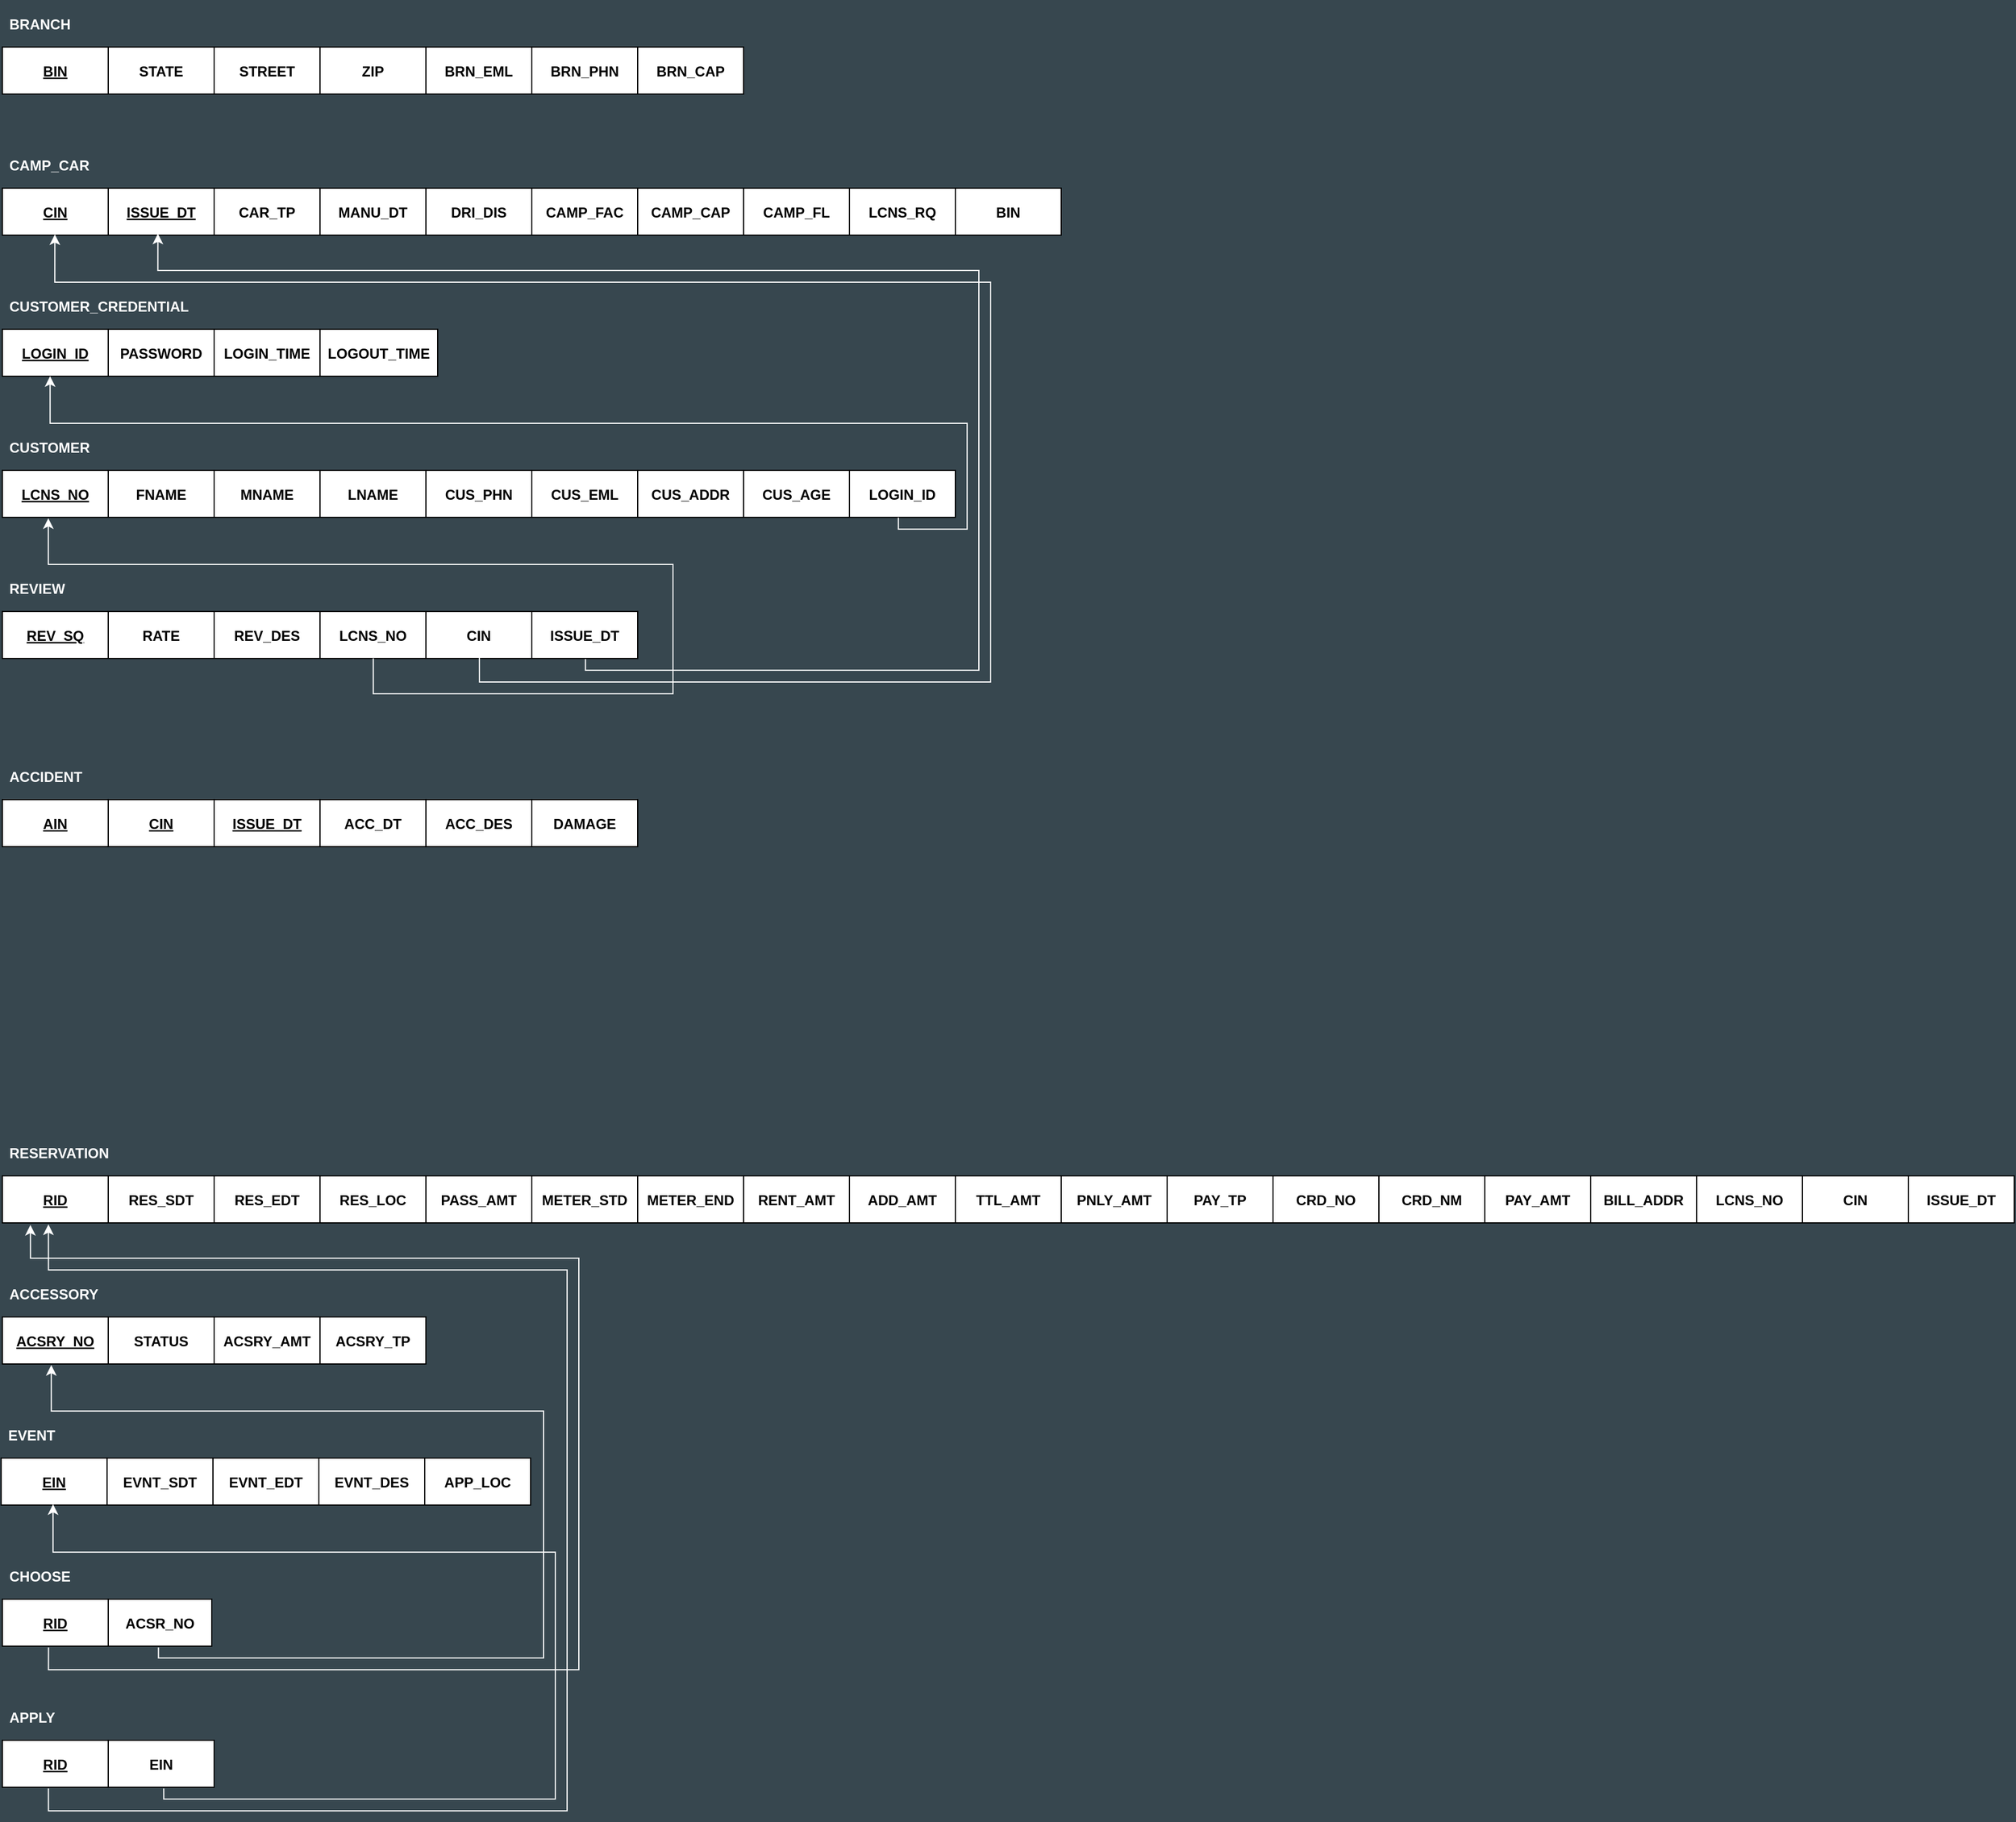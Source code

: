 <mxfile version="18.2.0" type="device"><diagram id="OeInUPXGDhmNRw2OrBSM" name="Page-1"><mxGraphModel dx="1363" dy="743" grid="0" gridSize="10" guides="0" tooltips="1" connect="1" arrows="1" fold="1" page="0" pageScale="1" pageWidth="827" pageHeight="1169" background="#37474F" math="0" shadow="0"><root><mxCell id="0"/><mxCell id="1" parent="0"/><mxCell id="9LMKKN9ec8ngBWzHDfJr-1" value="" style="whiteSpace=wrap;html=1;align=center;" parent="1" vertex="1"><mxGeometry x="40" y="200" width="900" height="40" as="geometry"/></mxCell><mxCell id="9LMKKN9ec8ngBWzHDfJr-2" value="CIN" style="text;strokeColor=default;fillColor=none;spacingLeft=4;spacingRight=4;overflow=hidden;rotatable=0;points=[[0,0.5],[1,0.5]];portConstraint=eastwest;fontSize=12;align=center;verticalAlign=middle;fontStyle=5" parent="1" vertex="1"><mxGeometry x="40" y="200" width="90" height="40" as="geometry"/></mxCell><mxCell id="9LMKKN9ec8ngBWzHDfJr-3" value="ISSUE_DT" style="text;strokeColor=default;fillColor=none;spacingLeft=4;spacingRight=4;overflow=hidden;rotatable=0;points=[[0,0.5],[1,0.5]];portConstraint=eastwest;fontSize=12;align=center;verticalAlign=middle;fontStyle=5" parent="1" vertex="1"><mxGeometry x="130" y="200" width="90" height="40" as="geometry"/></mxCell><mxCell id="9LMKKN9ec8ngBWzHDfJr-4" value="CAR_TP" style="text;strokeColor=default;fillColor=none;spacingLeft=4;spacingRight=4;overflow=hidden;rotatable=0;points=[[0,0.5],[1,0.5]];portConstraint=eastwest;fontSize=12;align=center;verticalAlign=middle;fontStyle=1" parent="1" vertex="1"><mxGeometry x="220" y="200" width="90" height="40" as="geometry"/></mxCell><mxCell id="9LMKKN9ec8ngBWzHDfJr-5" value="CAMP_FAC" style="text;strokeColor=default;fillColor=none;spacingLeft=4;spacingRight=4;overflow=hidden;rotatable=0;points=[[0,0.5],[1,0.5]];portConstraint=eastwest;fontSize=12;align=center;verticalAlign=middle;fontStyle=1" parent="1" vertex="1"><mxGeometry x="490" y="200" width="90" height="40" as="geometry"/></mxCell><mxCell id="9LMKKN9ec8ngBWzHDfJr-6" value="DRI_DIS" style="text;strokeColor=default;fillColor=none;spacingLeft=4;spacingRight=4;overflow=hidden;rotatable=0;points=[[0,0.5],[1,0.5]];portConstraint=eastwest;fontSize=12;align=center;verticalAlign=middle;fontStyle=1" parent="1" vertex="1"><mxGeometry x="400" y="200" width="90" height="40" as="geometry"/></mxCell><mxCell id="9LMKKN9ec8ngBWzHDfJr-7" value="MANU_DT" style="text;strokeColor=default;fillColor=none;spacingLeft=4;spacingRight=4;overflow=hidden;rotatable=0;points=[[0,0.5],[1,0.5]];portConstraint=eastwest;fontSize=12;align=center;verticalAlign=middle;fontStyle=1" parent="1" vertex="1"><mxGeometry x="310" y="200" width="90" height="40" as="geometry"/></mxCell><mxCell id="9LMKKN9ec8ngBWzHDfJr-8" value="CAMP_CAP" style="text;strokeColor=default;fillColor=none;spacingLeft=4;spacingRight=4;overflow=hidden;rotatable=0;points=[[0,0.5],[1,0.5]];portConstraint=eastwest;fontSize=12;align=center;verticalAlign=middle;fontStyle=1" parent="1" vertex="1"><mxGeometry x="580" y="200" width="90" height="40" as="geometry"/></mxCell><mxCell id="9LMKKN9ec8ngBWzHDfJr-9" value="CAMP_FL" style="text;strokeColor=default;fillColor=none;spacingLeft=4;spacingRight=4;overflow=hidden;rotatable=0;points=[[0,0.5],[1,0.5]];portConstraint=eastwest;fontSize=12;align=center;verticalAlign=middle;fontStyle=1" parent="1" vertex="1"><mxGeometry x="670" y="200" width="90" height="40" as="geometry"/></mxCell><mxCell id="9LMKKN9ec8ngBWzHDfJr-10" value="LCNS_RQ" style="text;strokeColor=default;fillColor=none;spacingLeft=4;spacingRight=4;overflow=hidden;rotatable=0;points=[[0,0.5],[1,0.5]];portConstraint=eastwest;fontSize=12;align=center;verticalAlign=middle;fontStyle=1" parent="1" vertex="1"><mxGeometry x="760" y="200" width="90" height="40" as="geometry"/></mxCell><mxCell id="9LMKKN9ec8ngBWzHDfJr-11" value="" style="whiteSpace=wrap;html=1;align=center;" parent="1" vertex="1"><mxGeometry x="40" y="320" width="370" height="40" as="geometry"/></mxCell><mxCell id="9LMKKN9ec8ngBWzHDfJr-12" value="LOGIN_ID" style="text;strokeColor=default;fillColor=none;spacingLeft=4;spacingRight=4;overflow=hidden;rotatable=0;points=[[0,0.5],[1,0.5]];portConstraint=eastwest;fontSize=12;align=center;verticalAlign=middle;fontStyle=5" parent="1" vertex="1"><mxGeometry x="40" y="320" width="90" height="40" as="geometry"/></mxCell><mxCell id="9LMKKN9ec8ngBWzHDfJr-13" value="PASSWORD" style="text;strokeColor=default;fillColor=none;spacingLeft=4;spacingRight=4;overflow=hidden;rotatable=0;points=[[0,0.5],[1,0.5]];portConstraint=eastwest;fontSize=12;align=center;verticalAlign=middle;fontStyle=1" parent="1" vertex="1"><mxGeometry x="130" y="320" width="90" height="40" as="geometry"/></mxCell><mxCell id="9LMKKN9ec8ngBWzHDfJr-14" value="LOGIN_TIME" style="text;strokeColor=default;fillColor=none;spacingLeft=4;spacingRight=4;overflow=hidden;rotatable=0;points=[[0,0.5],[1,0.5]];portConstraint=eastwest;fontSize=12;align=center;verticalAlign=middle;fontStyle=1" parent="1" vertex="1"><mxGeometry x="220" y="320" width="90" height="40" as="geometry"/></mxCell><mxCell id="9LMKKN9ec8ngBWzHDfJr-15" value="LOGOUT_TIME" style="text;strokeColor=default;fillColor=none;spacingLeft=4;spacingRight=4;overflow=hidden;rotatable=0;points=[[0,0.5],[1,0.5]];portConstraint=eastwest;fontSize=12;align=center;verticalAlign=middle;fontStyle=1" parent="1" vertex="1"><mxGeometry x="310" y="320" width="100" height="40" as="geometry"/></mxCell><mxCell id="9LMKKN9ec8ngBWzHDfJr-16" value="" style="whiteSpace=wrap;html=1;align=center;" parent="1" vertex="1"><mxGeometry x="39" y="1280" width="450" height="40" as="geometry"/></mxCell><mxCell id="9LMKKN9ec8ngBWzHDfJr-17" value="EIN" style="text;strokeColor=default;fillColor=none;spacingLeft=4;spacingRight=4;overflow=hidden;rotatable=0;points=[[0,0.5],[1,0.5]];portConstraint=eastwest;fontSize=12;align=center;verticalAlign=middle;fontStyle=5" parent="1" vertex="1"><mxGeometry x="39" y="1280" width="90" height="40" as="geometry"/></mxCell><mxCell id="9LMKKN9ec8ngBWzHDfJr-18" value="EVNT_SDT" style="text;strokeColor=default;fillColor=none;spacingLeft=4;spacingRight=4;overflow=hidden;rotatable=0;points=[[0,0.5],[1,0.5]];portConstraint=eastwest;fontSize=12;align=center;verticalAlign=middle;fontStyle=1" parent="1" vertex="1"><mxGeometry x="129" y="1280" width="90" height="40" as="geometry"/></mxCell><mxCell id="9LMKKN9ec8ngBWzHDfJr-19" value="EVNT_EDT" style="text;strokeColor=default;fillColor=none;spacingLeft=4;spacingRight=4;overflow=hidden;rotatable=0;points=[[0,0.5],[1,0.5]];portConstraint=eastwest;fontSize=12;align=center;verticalAlign=middle;fontStyle=1" parent="1" vertex="1"><mxGeometry x="219" y="1280" width="90" height="40" as="geometry"/></mxCell><mxCell id="9LMKKN9ec8ngBWzHDfJr-20" value="APP_LOC" style="text;strokeColor=default;fillColor=none;spacingLeft=4;spacingRight=4;overflow=hidden;rotatable=0;points=[[0,0.5],[1,0.5]];portConstraint=eastwest;fontSize=12;align=center;verticalAlign=middle;fontStyle=1" parent="1" vertex="1"><mxGeometry x="399" y="1280" width="90" height="40" as="geometry"/></mxCell><mxCell id="9LMKKN9ec8ngBWzHDfJr-21" value="EVNT_DES" style="text;strokeColor=default;fillColor=none;spacingLeft=4;spacingRight=4;overflow=hidden;rotatable=0;points=[[0,0.5],[1,0.5]];portConstraint=eastwest;fontSize=12;align=center;verticalAlign=middle;fontStyle=1" parent="1" vertex="1"><mxGeometry x="309" y="1280" width="90" height="40" as="geometry"/></mxCell><mxCell id="9LMKKN9ec8ngBWzHDfJr-22" value="" style="whiteSpace=wrap;html=1;align=center;" parent="1" vertex="1"><mxGeometry x="40" y="720" width="540" height="40" as="geometry"/></mxCell><mxCell id="9LMKKN9ec8ngBWzHDfJr-23" value="AIN" style="text;strokeColor=default;fillColor=none;spacingLeft=4;spacingRight=4;overflow=hidden;rotatable=0;points=[[0,0.5],[1,0.5]];portConstraint=eastwest;fontSize=12;align=center;verticalAlign=middle;fontStyle=5" parent="1" vertex="1"><mxGeometry x="40" y="720" width="90" height="40" as="geometry"/></mxCell><mxCell id="9LMKKN9ec8ngBWzHDfJr-24" value="DAMAGE" style="text;strokeColor=default;fillColor=none;spacingLeft=4;spacingRight=4;overflow=hidden;rotatable=0;points=[[0,0.5],[1,0.5]];portConstraint=eastwest;fontSize=12;align=center;verticalAlign=middle;fontStyle=1" parent="1" vertex="1"><mxGeometry x="490" y="720" width="90" height="40" as="geometry"/></mxCell><mxCell id="9LMKKN9ec8ngBWzHDfJr-25" value="ACC_DES" style="text;strokeColor=default;fillColor=none;spacingLeft=4;spacingRight=4;overflow=hidden;rotatable=0;points=[[0,0.5],[1,0.5]];portConstraint=eastwest;fontSize=12;align=center;verticalAlign=middle;fontStyle=1" parent="1" vertex="1"><mxGeometry x="400" y="720" width="90" height="40" as="geometry"/></mxCell><mxCell id="9LMKKN9ec8ngBWzHDfJr-26" value="ACC_DT" style="text;strokeColor=default;fillColor=none;spacingLeft=4;spacingRight=4;overflow=hidden;rotatable=0;points=[[0,0.5],[1,0.5]];portConstraint=eastwest;fontSize=12;align=center;verticalAlign=middle;fontStyle=1" parent="1" vertex="1"><mxGeometry x="310" y="720" width="90" height="40" as="geometry"/></mxCell><mxCell id="9LMKKN9ec8ngBWzHDfJr-27" value="" style="whiteSpace=wrap;html=1;align=center;" parent="1" vertex="1"><mxGeometry x="40" y="440" width="810" height="40" as="geometry"/></mxCell><mxCell id="9LMKKN9ec8ngBWzHDfJr-28" value="LCNS_NO" style="text;strokeColor=default;fillColor=none;spacingLeft=4;spacingRight=4;overflow=hidden;rotatable=0;points=[[0,0.5],[1,0.5]];portConstraint=eastwest;fontSize=12;align=center;verticalAlign=middle;fontStyle=5" parent="1" vertex="1"><mxGeometry x="40" y="440" width="90" height="40" as="geometry"/></mxCell><mxCell id="9LMKKN9ec8ngBWzHDfJr-29" value="FNAME" style="text;strokeColor=default;fillColor=none;spacingLeft=4;spacingRight=4;overflow=hidden;rotatable=0;points=[[0,0.5],[1,0.5]];portConstraint=eastwest;fontSize=12;align=center;verticalAlign=middle;fontStyle=1" parent="1" vertex="1"><mxGeometry x="130" y="440" width="90" height="40" as="geometry"/></mxCell><mxCell id="9LMKKN9ec8ngBWzHDfJr-30" value="MNAME" style="text;strokeColor=default;fillColor=none;spacingLeft=4;spacingRight=4;overflow=hidden;rotatable=0;points=[[0,0.5],[1,0.5]];portConstraint=eastwest;fontSize=12;align=center;verticalAlign=middle;fontStyle=1" parent="1" vertex="1"><mxGeometry x="220" y="440" width="90" height="40" as="geometry"/></mxCell><mxCell id="9LMKKN9ec8ngBWzHDfJr-31" value="CUS_EML" style="text;strokeColor=default;fillColor=none;spacingLeft=4;spacingRight=4;overflow=hidden;rotatable=0;points=[[0,0.5],[1,0.5]];portConstraint=eastwest;fontSize=12;align=center;verticalAlign=middle;fontStyle=1" parent="1" vertex="1"><mxGeometry x="490" y="440" width="90" height="40" as="geometry"/></mxCell><mxCell id="9LMKKN9ec8ngBWzHDfJr-32" value="CUS_PHN" style="text;strokeColor=default;fillColor=none;spacingLeft=4;spacingRight=4;overflow=hidden;rotatable=0;points=[[0,0.5],[1,0.5]];portConstraint=eastwest;fontSize=12;align=center;verticalAlign=middle;fontStyle=1" parent="1" vertex="1"><mxGeometry x="400" y="440" width="90" height="40" as="geometry"/></mxCell><mxCell id="9LMKKN9ec8ngBWzHDfJr-33" value="LNAME" style="text;strokeColor=default;fillColor=none;spacingLeft=4;spacingRight=4;overflow=hidden;rotatable=0;points=[[0,0.5],[1,0.5]];portConstraint=eastwest;fontSize=12;align=center;verticalAlign=middle;fontStyle=1" parent="1" vertex="1"><mxGeometry x="310" y="440" width="90" height="40" as="geometry"/></mxCell><mxCell id="9LMKKN9ec8ngBWzHDfJr-34" value="CUS_ADDR" style="text;strokeColor=default;fillColor=none;spacingLeft=4;spacingRight=4;overflow=hidden;rotatable=0;points=[[0,0.5],[1,0.5]];portConstraint=eastwest;fontSize=12;align=center;verticalAlign=middle;fontStyle=1" parent="1" vertex="1"><mxGeometry x="580" y="440" width="90" height="40" as="geometry"/></mxCell><mxCell id="9LMKKN9ec8ngBWzHDfJr-35" value="CUS_AGE" style="text;strokeColor=default;fillColor=none;spacingLeft=4;spacingRight=4;overflow=hidden;rotatable=0;points=[[0,0.5],[1,0.5]];portConstraint=eastwest;fontSize=12;align=center;verticalAlign=middle;fontStyle=1" parent="1" vertex="1"><mxGeometry x="670" y="440" width="90" height="40" as="geometry"/></mxCell><mxCell id="9LMKKN9ec8ngBWzHDfJr-36" value="" style="whiteSpace=wrap;html=1;align=center;" parent="1" vertex="1"><mxGeometry x="40" y="560" width="540" height="40" as="geometry"/></mxCell><mxCell id="9LMKKN9ec8ngBWzHDfJr-37" value="REV_SQ" style="text;strokeColor=default;fillColor=none;spacingLeft=4;spacingRight=4;overflow=hidden;rotatable=0;points=[[0,0.5],[1,0.5]];portConstraint=eastwest;fontSize=12;align=center;verticalAlign=middle;fontStyle=5" parent="1" vertex="1"><mxGeometry x="40" y="560" width="90" height="40" as="geometry"/></mxCell><mxCell id="9LMKKN9ec8ngBWzHDfJr-38" value="RATE" style="text;strokeColor=default;fillColor=none;spacingLeft=4;spacingRight=4;overflow=hidden;rotatable=0;points=[[0,0.5],[1,0.5]];portConstraint=eastwest;fontSize=12;align=center;verticalAlign=middle;fontStyle=1" parent="1" vertex="1"><mxGeometry x="130" y="560" width="90" height="40" as="geometry"/></mxCell><mxCell id="9LMKKN9ec8ngBWzHDfJr-39" value="REV_DES" style="text;strokeColor=default;fillColor=none;spacingLeft=4;spacingRight=4;overflow=hidden;rotatable=0;points=[[0,0.5],[1,0.5]];portConstraint=eastwest;fontSize=12;align=center;verticalAlign=middle;fontStyle=1" parent="1" vertex="1"><mxGeometry x="220" y="560" width="90" height="40" as="geometry"/></mxCell><mxCell id="9LMKKN9ec8ngBWzHDfJr-40" value="CIN" style="text;strokeColor=default;fillColor=none;spacingLeft=4;spacingRight=4;overflow=hidden;rotatable=0;points=[[0,0.5],[1,0.5]];portConstraint=eastwest;fontSize=12;align=center;verticalAlign=middle;fontStyle=1" parent="1" vertex="1"><mxGeometry x="400" y="560" width="90" height="40" as="geometry"/></mxCell><mxCell id="9LMKKN9ec8ngBWzHDfJr-41" value="" style="whiteSpace=wrap;html=1;align=center;" parent="1" vertex="1"><mxGeometry x="40" y="1040" width="1710" height="40" as="geometry"/></mxCell><mxCell id="9LMKKN9ec8ngBWzHDfJr-42" value="RID" style="text;strokeColor=default;fillColor=none;spacingLeft=4;spacingRight=4;overflow=hidden;rotatable=0;points=[[0,0.5],[1,0.5]];portConstraint=eastwest;fontSize=12;align=center;verticalAlign=middle;fontStyle=5" parent="1" vertex="1"><mxGeometry x="40" y="1040" width="90" height="40" as="geometry"/></mxCell><mxCell id="9LMKKN9ec8ngBWzHDfJr-43" value="RES_SDT" style="text;strokeColor=default;fillColor=none;spacingLeft=4;spacingRight=4;overflow=hidden;rotatable=0;points=[[0,0.5],[1,0.5]];portConstraint=eastwest;fontSize=12;align=center;verticalAlign=middle;fontStyle=1" parent="1" vertex="1"><mxGeometry x="130" y="1040" width="90" height="40" as="geometry"/></mxCell><mxCell id="9LMKKN9ec8ngBWzHDfJr-44" value="RES_EDT" style="text;strokeColor=default;fillColor=none;spacingLeft=4;spacingRight=4;overflow=hidden;rotatable=0;points=[[0,0.5],[1,0.5]];portConstraint=eastwest;fontSize=12;align=center;verticalAlign=middle;fontStyle=1" parent="1" vertex="1"><mxGeometry x="220" y="1040" width="90" height="40" as="geometry"/></mxCell><mxCell id="9LMKKN9ec8ngBWzHDfJr-45" value="METER_STD" style="text;strokeColor=default;fillColor=none;spacingLeft=4;spacingRight=4;overflow=hidden;rotatable=0;points=[[0,0.5],[1,0.5]];portConstraint=eastwest;fontSize=12;align=center;verticalAlign=middle;fontStyle=1" parent="1" vertex="1"><mxGeometry x="490" y="1040" width="90" height="40" as="geometry"/></mxCell><mxCell id="9LMKKN9ec8ngBWzHDfJr-46" value="PASS_AMT" style="text;strokeColor=default;fillColor=none;spacingLeft=4;spacingRight=4;overflow=hidden;rotatable=0;points=[[0,0.5],[1,0.5]];portConstraint=eastwest;fontSize=12;align=center;verticalAlign=middle;fontStyle=1" parent="1" vertex="1"><mxGeometry x="400" y="1040" width="90" height="40" as="geometry"/></mxCell><mxCell id="9LMKKN9ec8ngBWzHDfJr-47" value="RES_LOC" style="text;strokeColor=default;fillColor=none;spacingLeft=4;spacingRight=4;overflow=hidden;rotatable=0;points=[[0,0.5],[1,0.5]];portConstraint=eastwest;fontSize=12;align=center;verticalAlign=middle;fontStyle=1" parent="1" vertex="1"><mxGeometry x="310" y="1040" width="90" height="40" as="geometry"/></mxCell><mxCell id="9LMKKN9ec8ngBWzHDfJr-48" value="METER_END" style="text;strokeColor=default;fillColor=none;spacingLeft=4;spacingRight=4;overflow=hidden;rotatable=0;points=[[0,0.5],[1,0.5]];portConstraint=eastwest;fontSize=12;align=center;verticalAlign=middle;fontStyle=1" parent="1" vertex="1"><mxGeometry x="580" y="1040" width="90" height="40" as="geometry"/></mxCell><mxCell id="9LMKKN9ec8ngBWzHDfJr-49" value="RENT_AMT" style="text;strokeColor=default;fillColor=none;spacingLeft=4;spacingRight=4;overflow=hidden;rotatable=0;points=[[0,0.5],[1,0.5]];portConstraint=eastwest;fontSize=12;align=center;verticalAlign=middle;fontStyle=1" parent="1" vertex="1"><mxGeometry x="670" y="1040" width="90" height="40" as="geometry"/></mxCell><mxCell id="9LMKKN9ec8ngBWzHDfJr-50" value="ADD_AMT" style="text;strokeColor=default;fillColor=none;spacingLeft=4;spacingRight=4;overflow=hidden;rotatable=0;points=[[0,0.5],[1,0.5]];portConstraint=eastwest;fontSize=12;align=center;verticalAlign=middle;fontStyle=1" parent="1" vertex="1"><mxGeometry x="760" y="1040" width="90" height="40" as="geometry"/></mxCell><mxCell id="9LMKKN9ec8ngBWzHDfJr-51" value="PAY_AMT" style="text;strokeColor=default;fillColor=none;spacingLeft=4;spacingRight=4;overflow=hidden;rotatable=0;points=[[0,0.5],[1,0.5]];portConstraint=eastwest;fontSize=12;align=center;verticalAlign=middle;fontStyle=1" parent="1" vertex="1"><mxGeometry x="1300" y="1040" width="90" height="40" as="geometry"/></mxCell><mxCell id="9LMKKN9ec8ngBWzHDfJr-52" value="" style="whiteSpace=wrap;html=1;align=center;" parent="1" vertex="1"><mxGeometry x="40" y="80" width="630" height="40" as="geometry"/></mxCell><mxCell id="9LMKKN9ec8ngBWzHDfJr-53" value="BIN" style="text;strokeColor=default;fillColor=none;spacingLeft=4;spacingRight=4;overflow=hidden;rotatable=0;points=[[0,0.5],[1,0.5]];portConstraint=eastwest;fontSize=12;align=center;verticalAlign=middle;fontStyle=5" parent="1" vertex="1"><mxGeometry x="40" y="80" width="90" height="40" as="geometry"/></mxCell><mxCell id="9LMKKN9ec8ngBWzHDfJr-54" value="STATE" style="text;strokeColor=default;fillColor=none;spacingLeft=4;spacingRight=4;overflow=hidden;rotatable=0;points=[[0,0.5],[1,0.5]];portConstraint=eastwest;fontSize=12;align=center;verticalAlign=middle;fontStyle=1" parent="1" vertex="1"><mxGeometry x="130" y="80" width="90" height="40" as="geometry"/></mxCell><mxCell id="9LMKKN9ec8ngBWzHDfJr-55" value="STREET" style="text;strokeColor=default;fillColor=none;spacingLeft=4;spacingRight=4;overflow=hidden;rotatable=0;points=[[0,0.5],[1,0.5]];portConstraint=eastwest;fontSize=12;align=center;verticalAlign=middle;fontStyle=1" parent="1" vertex="1"><mxGeometry x="220" y="80" width="90" height="40" as="geometry"/></mxCell><mxCell id="9LMKKN9ec8ngBWzHDfJr-56" value="BRN_PHN" style="text;strokeColor=default;fillColor=none;spacingLeft=4;spacingRight=4;overflow=hidden;rotatable=0;points=[[0,0.5],[1,0.5]];portConstraint=eastwest;fontSize=12;align=center;verticalAlign=middle;fontStyle=1" parent="1" vertex="1"><mxGeometry x="490" y="80" width="90" height="40" as="geometry"/></mxCell><mxCell id="9LMKKN9ec8ngBWzHDfJr-57" value="BRN_EML" style="text;strokeColor=default;fillColor=none;spacingLeft=4;spacingRight=4;overflow=hidden;rotatable=0;points=[[0,0.5],[1,0.5]];portConstraint=eastwest;fontSize=12;align=center;verticalAlign=middle;fontStyle=1" parent="1" vertex="1"><mxGeometry x="400" y="80" width="90" height="40" as="geometry"/></mxCell><mxCell id="9LMKKN9ec8ngBWzHDfJr-58" value="ZIP" style="text;strokeColor=default;fillColor=none;spacingLeft=4;spacingRight=4;overflow=hidden;rotatable=0;points=[[0,0.5],[1,0.5]];portConstraint=eastwest;fontSize=12;align=center;verticalAlign=middle;fontStyle=1" parent="1" vertex="1"><mxGeometry x="310" y="80" width="90" height="40" as="geometry"/></mxCell><mxCell id="9LMKKN9ec8ngBWzHDfJr-59" value="BRN_CAP" style="text;strokeColor=default;fillColor=none;spacingLeft=4;spacingRight=4;overflow=hidden;rotatable=0;points=[[0,0.5],[1,0.5]];portConstraint=eastwest;fontSize=12;align=center;verticalAlign=middle;fontStyle=1" parent="1" vertex="1"><mxGeometry x="580" y="80" width="90" height="40" as="geometry"/></mxCell><mxCell id="9LMKKN9ec8ngBWzHDfJr-68" value="" style="whiteSpace=wrap;html=1;align=center;" parent="1" vertex="1"><mxGeometry x="40" y="1160" width="360" height="40" as="geometry"/></mxCell><mxCell id="9LMKKN9ec8ngBWzHDfJr-69" value="ACSRY_NO" style="text;strokeColor=default;fillColor=none;spacingLeft=4;spacingRight=4;overflow=hidden;rotatable=0;points=[[0,0.5],[1,0.5]];portConstraint=eastwest;fontSize=12;align=center;verticalAlign=middle;fontStyle=5" parent="1" vertex="1"><mxGeometry x="40" y="1160" width="90" height="40" as="geometry"/></mxCell><mxCell id="9LMKKN9ec8ngBWzHDfJr-70" value="STATUS" style="text;strokeColor=default;fillColor=none;spacingLeft=4;spacingRight=4;overflow=hidden;rotatable=0;points=[[0,0.5],[1,0.5]];portConstraint=eastwest;fontSize=12;align=center;verticalAlign=middle;fontStyle=1" parent="1" vertex="1"><mxGeometry x="130" y="1160" width="90" height="40" as="geometry"/></mxCell><mxCell id="9LMKKN9ec8ngBWzHDfJr-71" value="ACSRY_AMT" style="text;strokeColor=default;fillColor=none;spacingLeft=4;spacingRight=4;overflow=hidden;rotatable=0;points=[[0,0.5],[1,0.5]];portConstraint=eastwest;fontSize=12;align=center;verticalAlign=middle;fontStyle=1" parent="1" vertex="1"><mxGeometry x="220" y="1160" width="90" height="40" as="geometry"/></mxCell><mxCell id="9LMKKN9ec8ngBWzHDfJr-72" value="ACSRY_TP" style="text;strokeColor=default;fillColor=none;spacingLeft=4;spacingRight=4;overflow=hidden;rotatable=0;points=[[0,0.5],[1,0.5]];portConstraint=eastwest;fontSize=12;align=center;verticalAlign=middle;fontStyle=1" parent="1" vertex="1"><mxGeometry x="310" y="1160" width="90" height="40" as="geometry"/></mxCell><mxCell id="9LMKKN9ec8ngBWzHDfJr-73" value="CRD_NM" style="text;strokeColor=default;fillColor=none;spacingLeft=4;spacingRight=4;overflow=hidden;rotatable=0;points=[[0,0.5],[1,0.5]];portConstraint=eastwest;fontSize=12;align=center;verticalAlign=middle;fontStyle=1" parent="1" vertex="1"><mxGeometry x="1210" y="1040" width="90" height="40" as="geometry"/></mxCell><mxCell id="9LMKKN9ec8ngBWzHDfJr-74" value="CRD_NO" style="text;strokeColor=default;fillColor=none;spacingLeft=4;spacingRight=4;overflow=hidden;rotatable=0;points=[[0,0.5],[1,0.5]];portConstraint=eastwest;fontSize=12;align=center;verticalAlign=middle;fontStyle=1" parent="1" vertex="1"><mxGeometry x="1120" y="1040" width="90" height="40" as="geometry"/></mxCell><mxCell id="9LMKKN9ec8ngBWzHDfJr-75" value="PAY_TP" style="text;strokeColor=default;fillColor=none;spacingLeft=4;spacingRight=4;overflow=hidden;rotatable=0;points=[[0,0.5],[1,0.5]];portConstraint=eastwest;fontSize=12;align=center;verticalAlign=middle;fontStyle=1" parent="1" vertex="1"><mxGeometry x="1030" y="1040" width="90" height="40" as="geometry"/></mxCell><mxCell id="9LMKKN9ec8ngBWzHDfJr-76" value="PNLY_AMT" style="text;strokeColor=default;fillColor=none;spacingLeft=4;spacingRight=4;overflow=hidden;rotatable=0;points=[[0,0.5],[1,0.5]];portConstraint=eastwest;fontSize=12;align=center;verticalAlign=middle;fontStyle=1" parent="1" vertex="1"><mxGeometry x="940" y="1040" width="90" height="40" as="geometry"/></mxCell><mxCell id="9LMKKN9ec8ngBWzHDfJr-77" value="TTL_AMT" style="text;strokeColor=default;fillColor=none;spacingLeft=4;spacingRight=4;overflow=hidden;rotatable=0;points=[[0,0.5],[1,0.5]];portConstraint=eastwest;fontSize=12;align=center;verticalAlign=middle;fontStyle=1" parent="1" vertex="1"><mxGeometry x="850" y="1040" width="90" height="40" as="geometry"/></mxCell><mxCell id="9LMKKN9ec8ngBWzHDfJr-78" value="BILL_ADDR" style="text;strokeColor=default;fillColor=none;spacingLeft=4;spacingRight=4;overflow=hidden;rotatable=0;points=[[0,0.5],[1,0.5]];portConstraint=eastwest;fontSize=12;align=center;verticalAlign=middle;fontStyle=1" parent="1" vertex="1"><mxGeometry x="1390" y="1040" width="90" height="40" as="geometry"/></mxCell><mxCell id="9LMKKN9ec8ngBWzHDfJr-79" value="CAMP_CAR" style="text;strokeColor=none;fillColor=none;spacingLeft=4;spacingRight=4;overflow=hidden;rotatable=0;points=[[0,0.5],[1,0.5]];portConstraint=eastwest;fontSize=12;align=left;verticalAlign=middle;fontStyle=1;fontColor=#FFFFFF;" parent="1" vertex="1"><mxGeometry x="40" y="160" width="90" height="40" as="geometry"/></mxCell><mxCell id="9LMKKN9ec8ngBWzHDfJr-80" value="CUSTOMER" style="text;strokeColor=none;fillColor=none;spacingLeft=4;spacingRight=4;overflow=hidden;rotatable=0;points=[[0,0.5],[1,0.5]];portConstraint=eastwest;fontSize=12;align=left;verticalAlign=middle;fontStyle=1;fontColor=#FFFFFF;" parent="1" vertex="1"><mxGeometry x="40" y="400" width="90" height="40" as="geometry"/></mxCell><mxCell id="9LMKKN9ec8ngBWzHDfJr-81" value="CUSTOMER_CREDENTIAL" style="text;strokeColor=none;fillColor=none;spacingLeft=4;spacingRight=4;overflow=hidden;rotatable=0;points=[[0,0.5],[1,0.5]];portConstraint=eastwest;fontSize=12;align=left;verticalAlign=middle;fontStyle=1;fontColor=#FFFFFF;" parent="1" vertex="1"><mxGeometry x="40" y="280" width="180" height="40" as="geometry"/></mxCell><mxCell id="9LMKKN9ec8ngBWzHDfJr-82" value="EVENT" style="text;strokeColor=none;fillColor=none;spacingLeft=4;spacingRight=4;overflow=hidden;rotatable=0;points=[[0,0.5],[1,0.5]];portConstraint=eastwest;fontSize=12;align=left;verticalAlign=middle;fontStyle=1;fontColor=#FFFFFF;" parent="1" vertex="1"><mxGeometry x="39" y="1240" width="90" height="40" as="geometry"/></mxCell><mxCell id="9LMKKN9ec8ngBWzHDfJr-83" value="ACCIDENT" style="text;strokeColor=none;fillColor=none;spacingLeft=4;spacingRight=4;overflow=hidden;rotatable=0;points=[[0,0.5],[1,0.5]];portConstraint=eastwest;fontSize=12;align=left;verticalAlign=middle;fontStyle=1;fontColor=#FFFFFF;" parent="1" vertex="1"><mxGeometry x="40" y="680" width="90" height="40" as="geometry"/></mxCell><mxCell id="9LMKKN9ec8ngBWzHDfJr-84" value="REVIEW" style="text;strokeColor=none;fillColor=none;spacingLeft=4;spacingRight=4;overflow=hidden;rotatable=0;points=[[0,0.5],[1,0.5]];portConstraint=eastwest;fontSize=12;align=left;verticalAlign=middle;fontStyle=1;fontColor=#FFFFFF;" parent="1" vertex="1"><mxGeometry x="40" y="520" width="90" height="40" as="geometry"/></mxCell><mxCell id="9LMKKN9ec8ngBWzHDfJr-85" value="ACCESSORY" style="text;strokeColor=none;fillColor=none;spacingLeft=4;spacingRight=4;overflow=hidden;rotatable=0;points=[[0,0.5],[1,0.5]];portConstraint=eastwest;fontSize=12;align=left;verticalAlign=middle;fontStyle=1;fontColor=#FFFFFF;" parent="1" vertex="1"><mxGeometry x="40" y="1120" width="90" height="40" as="geometry"/></mxCell><mxCell id="9LMKKN9ec8ngBWzHDfJr-86" value="RESERVATION" style="text;strokeColor=none;fillColor=none;spacingLeft=4;spacingRight=4;overflow=hidden;rotatable=0;points=[[0,0.5],[1,0.5]];portConstraint=eastwest;fontSize=12;align=left;verticalAlign=middle;fontStyle=1;fontColor=#FFFFFF;" parent="1" vertex="1"><mxGeometry x="40" y="1000" width="180" height="40" as="geometry"/></mxCell><mxCell id="9LMKKN9ec8ngBWzHDfJr-87" value="BRANCH" style="text;spacingLeft=4;spacingRight=4;overflow=hidden;rotatable=0;points=[[0,0.5],[1,0.5]];portConstraint=eastwest;fontSize=12;align=left;verticalAlign=middle;fontStyle=1;fontColor=#FFFFFF;" parent="1" vertex="1"><mxGeometry x="40" y="40" width="90" height="40" as="geometry"/></mxCell><mxCell id="9LMKKN9ec8ngBWzHDfJr-89" value="CIN" style="text;strokeColor=default;fillColor=none;spacingLeft=4;spacingRight=4;overflow=hidden;rotatable=0;points=[[0,0.5],[1,0.5]];portConstraint=eastwest;fontSize=12;align=center;verticalAlign=middle;fontStyle=5" parent="1" vertex="1"><mxGeometry x="130" y="720" width="90" height="40" as="geometry"/></mxCell><mxCell id="9LMKKN9ec8ngBWzHDfJr-90" value="ISSUE_DT" style="text;strokeColor=default;fillColor=none;spacingLeft=4;spacingRight=4;overflow=hidden;rotatable=0;points=[[0,0.5],[1,0.5]];portConstraint=eastwest;fontSize=12;align=center;verticalAlign=middle;fontStyle=5" parent="1" vertex="1"><mxGeometry x="220" y="720" width="90" height="40" as="geometry"/></mxCell><mxCell id="9LMKKN9ec8ngBWzHDfJr-93" value="LOGIN_ID" style="text;strokeColor=default;fillColor=none;spacingLeft=4;spacingRight=4;overflow=hidden;rotatable=0;points=[[0,0.5],[1,0.5]];portConstraint=eastwest;fontSize=12;align=center;verticalAlign=middle;fontStyle=1" parent="1" vertex="1"><mxGeometry x="760" y="440" width="90" height="40" as="geometry"/></mxCell><mxCell id="9LMKKN9ec8ngBWzHDfJr-95" value="BIN" style="text;strokeColor=default;fillColor=none;spacingLeft=4;spacingRight=4;overflow=hidden;rotatable=0;points=[[0,0.5],[1,0.5]];portConstraint=eastwest;fontSize=12;align=center;verticalAlign=middle;fontStyle=1" parent="1" vertex="1"><mxGeometry x="850" y="200" width="90" height="40" as="geometry"/></mxCell><mxCell id="9LMKKN9ec8ngBWzHDfJr-97" value="LCNS_NO" style="text;strokeColor=default;fillColor=none;spacingLeft=4;spacingRight=4;overflow=hidden;rotatable=0;points=[[0,0.5],[1,0.5]];portConstraint=eastwest;fontSize=12;align=center;verticalAlign=middle;fontStyle=1" parent="1" vertex="1"><mxGeometry x="1480" y="1040" width="90" height="40" as="geometry"/></mxCell><mxCell id="9LMKKN9ec8ngBWzHDfJr-98" value="CIN" style="text;strokeColor=default;fillColor=none;spacingLeft=4;spacingRight=4;overflow=hidden;rotatable=0;points=[[0,0.5],[1,0.5]];portConstraint=eastwest;fontSize=12;align=center;verticalAlign=middle;fontStyle=1" parent="1" vertex="1"><mxGeometry x="1570" y="1040" width="90" height="40" as="geometry"/></mxCell><mxCell id="9LMKKN9ec8ngBWzHDfJr-99" value="ISSUE_DT" style="text;strokeColor=default;fillColor=none;spacingLeft=4;spacingRight=4;overflow=hidden;rotatable=0;points=[[0,0.5],[1,0.5]];portConstraint=eastwest;fontSize=12;align=center;verticalAlign=middle;fontStyle=1" parent="1" vertex="1"><mxGeometry x="1660" y="1040" width="90" height="40" as="geometry"/></mxCell><mxCell id="mPUSsuOT-Bgie24nXAJT-2" value="ISSUE_DT" style="text;strokeColor=default;fillColor=none;spacingLeft=4;spacingRight=4;overflow=hidden;rotatable=0;points=[[0,0.5],[1,0.5]];portConstraint=eastwest;fontSize=12;align=center;verticalAlign=middle;fontStyle=1" parent="1" vertex="1"><mxGeometry x="490" y="560" width="90" height="40" as="geometry"/></mxCell><mxCell id="mPUSsuOT-Bgie24nXAJT-3" value="LCNS_NO" style="text;strokeColor=default;fillColor=none;spacingLeft=4;spacingRight=4;overflow=hidden;rotatable=0;points=[[0,0.5],[1,0.5]];portConstraint=eastwest;fontSize=12;align=center;verticalAlign=middle;fontStyle=1" parent="1" vertex="1"><mxGeometry x="310" y="560" width="90" height="40" as="geometry"/></mxCell><mxCell id="PXoe8-uswDaHjEkmRAXn-1" value="" style="endArrow=classic;html=1;rounded=0;fontColor=#FFFFFF;strokeColor=#FFFFFF;exitX=0.462;exitY=1.007;exitDx=0;exitDy=0;exitPerimeter=0;entryX=0.451;entryY=0.998;entryDx=0;entryDy=0;entryPerimeter=0;edgeStyle=orthogonalEdgeStyle;" edge="1" parent="1" source="9LMKKN9ec8ngBWzHDfJr-93" target="9LMKKN9ec8ngBWzHDfJr-12"><mxGeometry width="50" height="50" relative="1" as="geometry"><mxPoint x="690" y="500" as="sourcePoint"/><mxPoint x="90" y="370" as="targetPoint"/><Array as="points"><mxPoint x="802" y="490"/><mxPoint x="860" y="490"/><mxPoint x="860" y="400"/><mxPoint x="81" y="400"/></Array></mxGeometry></mxCell><mxCell id="PXoe8-uswDaHjEkmRAXn-4" value="" style="endArrow=classic;html=1;rounded=0;fontColor=#FFFFFF;strokeColor=#FFFFFF;exitX=0.503;exitY=0.997;exitDx=0;exitDy=0;exitPerimeter=0;entryX=0.434;entryY=1.018;entryDx=0;entryDy=0;entryPerimeter=0;edgeStyle=orthogonalEdgeStyle;" edge="1" parent="1" source="mPUSsuOT-Bgie24nXAJT-3" target="9LMKKN9ec8ngBWzHDfJr-28"><mxGeometry width="50" height="50" relative="1" as="geometry"><mxPoint x="460" y="390" as="sourcePoint"/><mxPoint x="510" y="340" as="targetPoint"/><Array as="points"><mxPoint x="355" y="630"/><mxPoint x="610" y="630"/><mxPoint x="610" y="520"/><mxPoint x="79" y="520"/></Array></mxGeometry></mxCell><mxCell id="PXoe8-uswDaHjEkmRAXn-5" value="" style="endArrow=classic;html=1;rounded=0;fontColor=#FFFFFF;strokeColor=#FFFFFF;exitX=0.505;exitY=0.985;exitDx=0;exitDy=0;exitPerimeter=0;entryX=0.496;entryY=0.983;entryDx=0;entryDy=0;entryPerimeter=0;edgeStyle=orthogonalEdgeStyle;" edge="1" parent="1" source="9LMKKN9ec8ngBWzHDfJr-40" target="9LMKKN9ec8ngBWzHDfJr-2"><mxGeometry width="50" height="50" relative="1" as="geometry"><mxPoint x="400" y="480" as="sourcePoint"/><mxPoint x="450" y="430" as="targetPoint"/><Array as="points"><mxPoint x="446" y="620"/><mxPoint x="880" y="620"/><mxPoint x="880" y="280"/><mxPoint x="85" y="280"/></Array></mxGeometry></mxCell><mxCell id="PXoe8-uswDaHjEkmRAXn-6" value="" style="endArrow=classic;html=1;rounded=0;fontColor=#FFFFFF;strokeColor=#FFFFFF;exitX=0.507;exitY=1.011;exitDx=0;exitDy=0;exitPerimeter=0;entryX=0.469;entryY=0.967;entryDx=0;entryDy=0;entryPerimeter=0;edgeStyle=orthogonalEdgeStyle;" edge="1" parent="1" source="mPUSsuOT-Bgie24nXAJT-2" target="9LMKKN9ec8ngBWzHDfJr-3"><mxGeometry width="50" height="50" relative="1" as="geometry"><mxPoint x="420" y="570" as="sourcePoint"/><mxPoint x="470" y="520" as="targetPoint"/><Array as="points"><mxPoint x="536" y="610"/><mxPoint x="870" y="610"/><mxPoint x="870" y="270"/><mxPoint x="172" y="270"/></Array></mxGeometry></mxCell><mxCell id="PXoe8-uswDaHjEkmRAXn-21" value="" style="whiteSpace=wrap;html=1;align=center;" vertex="1" parent="1"><mxGeometry x="40" y="1400" width="178" height="40" as="geometry"/></mxCell><mxCell id="PXoe8-uswDaHjEkmRAXn-22" value="RID" style="text;strokeColor=default;fillColor=none;spacingLeft=4;spacingRight=4;overflow=hidden;rotatable=0;points=[[0,0.5],[1,0.5]];portConstraint=eastwest;fontSize=12;align=center;verticalAlign=middle;fontStyle=5" vertex="1" parent="1"><mxGeometry x="40" y="1400" width="90" height="40" as="geometry"/></mxCell><mxCell id="PXoe8-uswDaHjEkmRAXn-23" value="ACSR_NO" style="text;strokeColor=default;fillColor=none;spacingLeft=4;spacingRight=4;overflow=hidden;rotatable=0;points=[[0,0.5],[1,0.5]];portConstraint=eastwest;fontSize=12;align=center;verticalAlign=middle;fontStyle=1" vertex="1" parent="1"><mxGeometry x="130" y="1400" width="88" height="40" as="geometry"/></mxCell><mxCell id="PXoe8-uswDaHjEkmRAXn-27" value="CHOOSE" style="text;strokeColor=none;fillColor=none;spacingLeft=4;spacingRight=4;overflow=hidden;rotatable=0;points=[[0,0.5],[1,0.5]];portConstraint=eastwest;fontSize=12;align=left;verticalAlign=middle;fontStyle=1;fontColor=#FFFFFF;" vertex="1" parent="1"><mxGeometry x="40" y="1360" width="90" height="40" as="geometry"/></mxCell><mxCell id="PXoe8-uswDaHjEkmRAXn-28" value="" style="whiteSpace=wrap;html=1;align=center;" vertex="1" parent="1"><mxGeometry x="40" y="1520" width="180" height="40" as="geometry"/></mxCell><mxCell id="PXoe8-uswDaHjEkmRAXn-29" value="RID" style="text;strokeColor=default;fillColor=none;spacingLeft=4;spacingRight=4;overflow=hidden;rotatable=0;points=[[0,0.5],[1,0.5]];portConstraint=eastwest;fontSize=12;align=center;verticalAlign=middle;fontStyle=5" vertex="1" parent="1"><mxGeometry x="40" y="1520" width="90" height="40" as="geometry"/></mxCell><mxCell id="PXoe8-uswDaHjEkmRAXn-30" value="EIN" style="text;strokeColor=default;fillColor=none;spacingLeft=4;spacingRight=4;overflow=hidden;rotatable=0;points=[[0,0.5],[1,0.5]];portConstraint=eastwest;fontSize=12;align=center;verticalAlign=middle;fontStyle=1" vertex="1" parent="1"><mxGeometry x="130" y="1520" width="90" height="40" as="geometry"/></mxCell><mxCell id="PXoe8-uswDaHjEkmRAXn-34" value="APPLY" style="text;strokeColor=none;fillColor=none;spacingLeft=4;spacingRight=4;overflow=hidden;rotatable=0;points=[[0,0.5],[1,0.5]];portConstraint=eastwest;fontSize=12;align=left;verticalAlign=middle;fontStyle=1;fontColor=#FFFFFF;" vertex="1" parent="1"><mxGeometry x="40" y="1480" width="90" height="40" as="geometry"/></mxCell><mxCell id="PXoe8-uswDaHjEkmRAXn-35" value="" style="endArrow=classic;html=1;rounded=0;fontColor=#FFFFFF;strokeColor=#FFFFFF;exitX=0.435;exitY=1.026;exitDx=0;exitDy=0;exitPerimeter=0;entryX=0.435;entryY=1.032;entryDx=0;entryDy=0;entryPerimeter=0;edgeStyle=orthogonalEdgeStyle;" edge="1" parent="1" source="PXoe8-uswDaHjEkmRAXn-29" target="9LMKKN9ec8ngBWzHDfJr-42"><mxGeometry width="50" height="50" relative="1" as="geometry"><mxPoint x="860" y="1320" as="sourcePoint"/><mxPoint x="910" y="1270" as="targetPoint"/><Array as="points"><mxPoint x="79" y="1580"/><mxPoint x="520" y="1580"/><mxPoint x="520" y="1120"/><mxPoint x="79" y="1120"/></Array></mxGeometry></mxCell><mxCell id="PXoe8-uswDaHjEkmRAXn-36" value="" style="endArrow=classic;html=1;rounded=0;fontColor=#FFFFFF;strokeColor=#FFFFFF;exitX=0.524;exitY=1.026;exitDx=0;exitDy=0;exitPerimeter=0;entryX=0.49;entryY=0.98;entryDx=0;entryDy=0;entryPerimeter=0;edgeStyle=orthogonalEdgeStyle;" edge="1" parent="1" source="PXoe8-uswDaHjEkmRAXn-30" target="9LMKKN9ec8ngBWzHDfJr-17"><mxGeometry width="50" height="50" relative="1" as="geometry"><mxPoint x="630" y="1310" as="sourcePoint"/><mxPoint x="680" y="1260" as="targetPoint"/><Array as="points"><mxPoint x="177" y="1570"/><mxPoint x="510" y="1570"/><mxPoint x="510" y="1360"/><mxPoint x="83" y="1360"/></Array></mxGeometry></mxCell><mxCell id="PXoe8-uswDaHjEkmRAXn-37" value="" style="endArrow=classic;html=1;rounded=0;fontColor=#FFFFFF;strokeColor=#FFFFFF;exitX=0.436;exitY=1.028;exitDx=0;exitDy=0;exitPerimeter=0;entryX=0.265;entryY=1.043;entryDx=0;entryDy=0;entryPerimeter=0;edgeStyle=orthogonalEdgeStyle;" edge="1" parent="1" source="PXoe8-uswDaHjEkmRAXn-22" target="9LMKKN9ec8ngBWzHDfJr-42"><mxGeometry width="50" height="50" relative="1" as="geometry"><mxPoint x="400" y="1410" as="sourcePoint"/><mxPoint x="450" y="1360" as="targetPoint"/><Array as="points"><mxPoint x="79" y="1460"/><mxPoint x="530" y="1460"/><mxPoint x="530" y="1110"/><mxPoint x="64" y="1110"/></Array></mxGeometry></mxCell><mxCell id="PXoe8-uswDaHjEkmRAXn-38" value="" style="endArrow=classic;html=1;rounded=0;fontColor=#FFFFFF;strokeColor=#FFFFFF;exitX=0.485;exitY=1.028;exitDx=0;exitDy=0;exitPerimeter=0;entryX=0.462;entryY=1.021;entryDx=0;entryDy=0;entryPerimeter=0;edgeStyle=orthogonalEdgeStyle;" edge="1" parent="1" source="PXoe8-uswDaHjEkmRAXn-23" target="9LMKKN9ec8ngBWzHDfJr-69"><mxGeometry width="50" height="50" relative="1" as="geometry"><mxPoint x="390" y="1330" as="sourcePoint"/><mxPoint x="440" y="1280" as="targetPoint"/><Array as="points"><mxPoint x="173" y="1450"/><mxPoint x="500" y="1450"/><mxPoint x="500" y="1240"/><mxPoint x="82" y="1240"/></Array></mxGeometry></mxCell></root></mxGraphModel></diagram></mxfile>